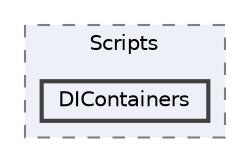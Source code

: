 digraph "Assets/Scripts/DIContainers"
{
 // LATEX_PDF_SIZE
  bgcolor="transparent";
  edge [fontname=Helvetica,fontsize=10,labelfontname=Helvetica,labelfontsize=10];
  node [fontname=Helvetica,fontsize=10,shape=box,height=0.2,width=0.4];
  compound=true
  subgraph clusterdir_f13b41af88cf68434578284aaf699e39 {
    graph [ bgcolor="#edf0f7", pencolor="grey50", label="Scripts", fontname=Helvetica,fontsize=10 style="filled,dashed", URL="dir_f13b41af88cf68434578284aaf699e39.html",tooltip=""]
  dir_25406eb56c703055a642a4c5cfe70932 [label="DIContainers", fillcolor="#edf0f7", color="grey25", style="filled,bold", URL="dir_25406eb56c703055a642a4c5cfe70932.html",tooltip=""];
  }
}
